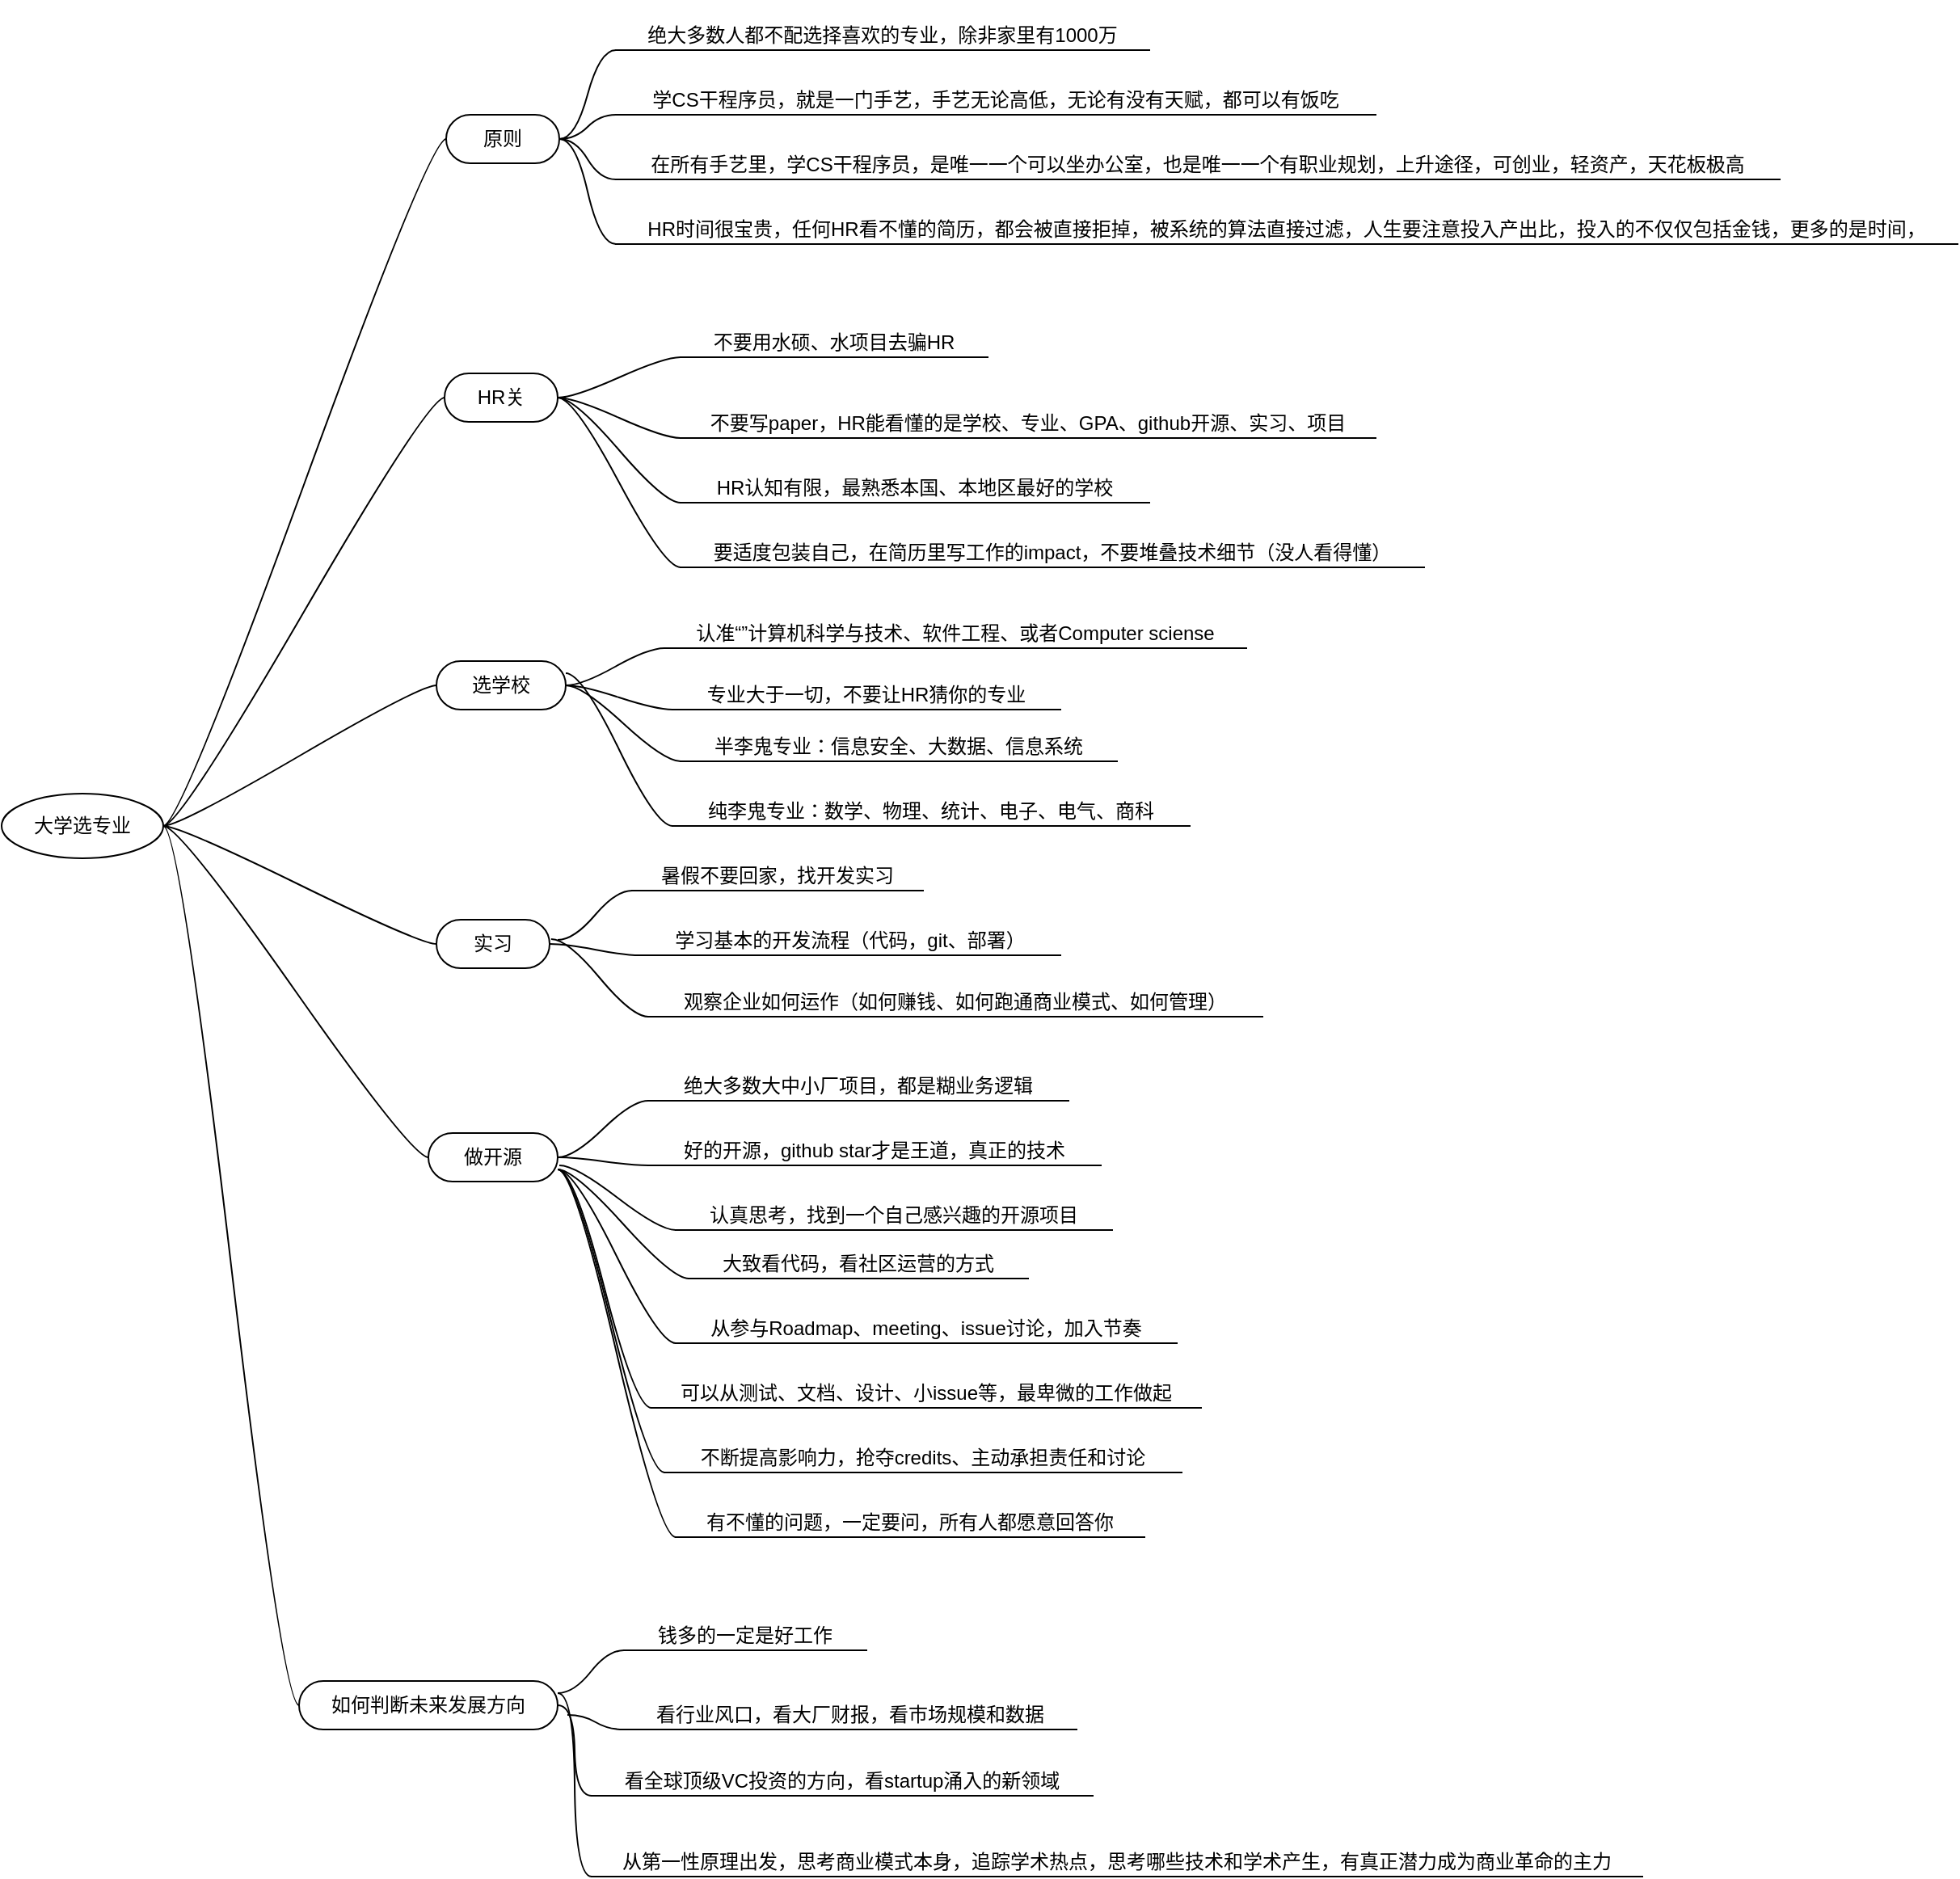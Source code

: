 <mxfile version="27.0.5">
  <diagram name="第 1 页" id="FSbXBvm-XzMzfJquyADE">
    <mxGraphModel dx="1623" dy="1018" grid="1" gridSize="10" guides="1" tooltips="1" connect="1" arrows="1" fold="1" page="1" pageScale="1" pageWidth="827" pageHeight="1169" math="0" shadow="0">
      <root>
        <mxCell id="0" />
        <mxCell id="1" parent="0" />
        <mxCell id="KjZQPtOGRM4tuQie00Dk-1" value="大学选专业" style="ellipse;whiteSpace=wrap;html=1;align=center;newEdgeStyle={&quot;edgeStyle&quot;:&quot;entityRelationEdgeStyle&quot;,&quot;startArrow&quot;:&quot;none&quot;,&quot;endArrow&quot;:&quot;none&quot;,&quot;segment&quot;:10,&quot;curved&quot;:1,&quot;sourcePerimeterSpacing&quot;:0,&quot;targetPerimeterSpacing&quot;:0};treeFolding=1;treeMoving=1;" vertex="1" parent="1">
          <mxGeometry x="140" y="620" width="100" height="40" as="geometry" />
        </mxCell>
        <mxCell id="KjZQPtOGRM4tuQie00Dk-2" value="原则" style="whiteSpace=wrap;html=1;rounded=1;arcSize=50;align=center;verticalAlign=middle;strokeWidth=1;autosize=1;spacing=4;treeFolding=1;treeMoving=1;newEdgeStyle={&quot;edgeStyle&quot;:&quot;entityRelationEdgeStyle&quot;,&quot;startArrow&quot;:&quot;none&quot;,&quot;endArrow&quot;:&quot;none&quot;,&quot;segment&quot;:10,&quot;curved&quot;:1,&quot;sourcePerimeterSpacing&quot;:0,&quot;targetPerimeterSpacing&quot;:0};" vertex="1" parent="1">
          <mxGeometry x="415" y="200" width="70" height="30" as="geometry" />
        </mxCell>
        <mxCell id="KjZQPtOGRM4tuQie00Dk-3" value="" style="edgeStyle=entityRelationEdgeStyle;startArrow=none;endArrow=none;segment=10;curved=1;sourcePerimeterSpacing=0;targetPerimeterSpacing=0;rounded=0;exitX=1;exitY=0.5;exitDx=0;exitDy=0;" edge="1" target="KjZQPtOGRM4tuQie00Dk-2" parent="1" source="KjZQPtOGRM4tuQie00Dk-1">
          <mxGeometry relative="1" as="geometry">
            <mxPoint x="430" y="280" as="sourcePoint" />
          </mxGeometry>
        </mxCell>
        <mxCell id="KjZQPtOGRM4tuQie00Dk-7" value="" style="edgeStyle=entityRelationEdgeStyle;rounded=0;orthogonalLoop=1;jettySize=auto;html=1;startArrow=none;endArrow=none;segment=10;curved=1;sourcePerimeterSpacing=0;targetPerimeterSpacing=0;exitX=1;exitY=0.5;exitDx=0;exitDy=0;" edge="1" parent="1" source="KjZQPtOGRM4tuQie00Dk-2" target="KjZQPtOGRM4tuQie00Dk-6">
          <mxGeometry relative="1" as="geometry" />
        </mxCell>
        <mxCell id="KjZQPtOGRM4tuQie00Dk-4" value="绝大多数人都不配选择喜欢的专业，除非家里有1000万" style="whiteSpace=wrap;html=1;shape=partialRectangle;top=0;left=0;bottom=1;right=0;points=[[0,1],[1,1]];fillColor=none;align=center;verticalAlign=bottom;routingCenterY=0.5;snapToPoint=1;recursiveResize=0;autosize=1;treeFolding=1;treeMoving=1;newEdgeStyle={&quot;edgeStyle&quot;:&quot;entityRelationEdgeStyle&quot;,&quot;startArrow&quot;:&quot;none&quot;,&quot;endArrow&quot;:&quot;none&quot;,&quot;segment&quot;:10,&quot;curved&quot;:1,&quot;sourcePerimeterSpacing&quot;:0,&quot;targetPerimeterSpacing&quot;:0};" vertex="1" parent="1">
          <mxGeometry x="520" y="130" width="330" height="30" as="geometry" />
        </mxCell>
        <mxCell id="KjZQPtOGRM4tuQie00Dk-5" value="" style="edgeStyle=entityRelationEdgeStyle;startArrow=none;endArrow=none;segment=10;curved=1;sourcePerimeterSpacing=0;targetPerimeterSpacing=0;rounded=0;exitX=1;exitY=0.5;exitDx=0;exitDy=0;" edge="1" target="KjZQPtOGRM4tuQie00Dk-4" parent="1" source="KjZQPtOGRM4tuQie00Dk-2">
          <mxGeometry relative="1" as="geometry">
            <mxPoint x="490" y="220" as="sourcePoint" />
            <Array as="points">
              <mxPoint x="490" y="210" />
            </Array>
          </mxGeometry>
        </mxCell>
        <mxCell id="KjZQPtOGRM4tuQie00Dk-9" value="" style="edgeStyle=entityRelationEdgeStyle;rounded=0;orthogonalLoop=1;jettySize=auto;html=1;startArrow=none;endArrow=none;segment=10;curved=1;sourcePerimeterSpacing=0;targetPerimeterSpacing=0;exitX=1;exitY=0.5;exitDx=0;exitDy=0;" edge="1" parent="1" source="KjZQPtOGRM4tuQie00Dk-2" target="KjZQPtOGRM4tuQie00Dk-8">
          <mxGeometry relative="1" as="geometry" />
        </mxCell>
        <mxCell id="KjZQPtOGRM4tuQie00Dk-6" value="学CS干程序员，就是一门手艺，手艺无论高低，无论有没有天赋，都可以有饭吃" style="whiteSpace=wrap;html=1;shape=partialRectangle;top=0;left=0;bottom=1;right=0;points=[[0,1],[1,1]];fillColor=none;align=center;verticalAlign=bottom;routingCenterY=0.5;snapToPoint=1;recursiveResize=0;autosize=1;treeFolding=1;treeMoving=1;newEdgeStyle={&quot;edgeStyle&quot;:&quot;entityRelationEdgeStyle&quot;,&quot;startArrow&quot;:&quot;none&quot;,&quot;endArrow&quot;:&quot;none&quot;,&quot;segment&quot;:10,&quot;curved&quot;:1,&quot;sourcePerimeterSpacing&quot;:0,&quot;targetPerimeterSpacing&quot;:0};" vertex="1" parent="1">
          <mxGeometry x="520" y="170" width="470" height="30" as="geometry" />
        </mxCell>
        <mxCell id="KjZQPtOGRM4tuQie00Dk-11" value="" style="edgeStyle=entityRelationEdgeStyle;rounded=0;orthogonalLoop=1;jettySize=auto;html=1;startArrow=none;endArrow=none;segment=10;curved=1;sourcePerimeterSpacing=0;targetPerimeterSpacing=0;exitX=1;exitY=0.5;exitDx=0;exitDy=0;" edge="1" parent="1" source="KjZQPtOGRM4tuQie00Dk-2" target="KjZQPtOGRM4tuQie00Dk-10">
          <mxGeometry relative="1" as="geometry">
            <mxPoint x="488.788" y="220" as="sourcePoint" />
          </mxGeometry>
        </mxCell>
        <mxCell id="KjZQPtOGRM4tuQie00Dk-8" value="在所有手艺里，学CS干程序员，是唯一一个可以坐办公室，也是唯一一个有职业规划，上升途径，可创业，轻资产，天花板极高" style="whiteSpace=wrap;html=1;shape=partialRectangle;top=0;left=0;bottom=1;right=0;points=[[0,1],[1,1]];fillColor=none;align=center;verticalAlign=bottom;routingCenterY=0.5;snapToPoint=1;recursiveResize=0;autosize=1;treeFolding=1;treeMoving=1;newEdgeStyle={&quot;edgeStyle&quot;:&quot;entityRelationEdgeStyle&quot;,&quot;startArrow&quot;:&quot;none&quot;,&quot;endArrow&quot;:&quot;none&quot;,&quot;segment&quot;:10,&quot;curved&quot;:1,&quot;sourcePerimeterSpacing&quot;:0,&quot;targetPerimeterSpacing&quot;:0};" vertex="1" parent="1">
          <mxGeometry x="520" y="210" width="720" height="30" as="geometry" />
        </mxCell>
        <mxCell id="KjZQPtOGRM4tuQie00Dk-10" value="HR时间很宝贵，任何HR看不懂的简历，都会被直接拒掉，被系统的算法直接过滤，人生要注意投入产出比，投入的不仅仅包括金钱，更多的是时间，" style="whiteSpace=wrap;html=1;shape=partialRectangle;top=0;left=0;bottom=1;right=0;points=[[0,1],[1,1]];fillColor=none;align=center;verticalAlign=bottom;routingCenterY=0.5;snapToPoint=1;recursiveResize=0;autosize=1;treeFolding=1;treeMoving=1;newEdgeStyle={&quot;edgeStyle&quot;:&quot;entityRelationEdgeStyle&quot;,&quot;startArrow&quot;:&quot;none&quot;,&quot;endArrow&quot;:&quot;none&quot;,&quot;segment&quot;:10,&quot;curved&quot;:1,&quot;sourcePerimeterSpacing&quot;:0,&quot;targetPerimeterSpacing&quot;:0};" vertex="1" parent="1">
          <mxGeometry x="520" y="250" width="830" height="30" as="geometry" />
        </mxCell>
        <mxCell id="KjZQPtOGRM4tuQie00Dk-12" value="HR关" style="whiteSpace=wrap;html=1;rounded=1;arcSize=50;align=center;verticalAlign=middle;strokeWidth=1;autosize=1;spacing=4;treeFolding=1;treeMoving=1;newEdgeStyle={&quot;edgeStyle&quot;:&quot;entityRelationEdgeStyle&quot;,&quot;startArrow&quot;:&quot;none&quot;,&quot;endArrow&quot;:&quot;none&quot;,&quot;segment&quot;:10,&quot;curved&quot;:1,&quot;sourcePerimeterSpacing&quot;:0,&quot;targetPerimeterSpacing&quot;:0};" vertex="1" parent="1">
          <mxGeometry x="414" y="360" width="70" height="30" as="geometry" />
        </mxCell>
        <mxCell id="KjZQPtOGRM4tuQie00Dk-13" value="" style="edgeStyle=entityRelationEdgeStyle;startArrow=none;endArrow=none;segment=10;curved=1;sourcePerimeterSpacing=0;targetPerimeterSpacing=0;rounded=0;exitX=1;exitY=0.5;exitDx=0;exitDy=0;" edge="1" target="KjZQPtOGRM4tuQie00Dk-12" parent="1" source="KjZQPtOGRM4tuQie00Dk-1">
          <mxGeometry relative="1" as="geometry">
            <mxPoint x="400" y="420" as="sourcePoint" />
          </mxGeometry>
        </mxCell>
        <mxCell id="KjZQPtOGRM4tuQie00Dk-18" value="" style="edgeStyle=entityRelationEdgeStyle;rounded=0;orthogonalLoop=1;jettySize=auto;html=1;startArrow=none;endArrow=none;segment=10;curved=1;sourcePerimeterSpacing=0;targetPerimeterSpacing=0;exitX=1;exitY=0.5;exitDx=0;exitDy=0;" edge="1" parent="1" source="KjZQPtOGRM4tuQie00Dk-12" target="KjZQPtOGRM4tuQie00Dk-17">
          <mxGeometry relative="1" as="geometry" />
        </mxCell>
        <mxCell id="KjZQPtOGRM4tuQie00Dk-14" value="不要用水硕、水项目去骗HR" style="whiteSpace=wrap;html=1;shape=partialRectangle;top=0;left=0;bottom=1;right=0;points=[[0,1],[1,1]];fillColor=none;align=center;verticalAlign=bottom;routingCenterY=0.5;snapToPoint=1;recursiveResize=0;autosize=1;treeFolding=1;treeMoving=1;newEdgeStyle={&quot;edgeStyle&quot;:&quot;entityRelationEdgeStyle&quot;,&quot;startArrow&quot;:&quot;none&quot;,&quot;endArrow&quot;:&quot;none&quot;,&quot;segment&quot;:10,&quot;curved&quot;:1,&quot;sourcePerimeterSpacing&quot;:0,&quot;targetPerimeterSpacing&quot;:0};" vertex="1" parent="1">
          <mxGeometry x="560" y="320" width="190" height="30" as="geometry" />
        </mxCell>
        <mxCell id="KjZQPtOGRM4tuQie00Dk-15" value="" style="edgeStyle=entityRelationEdgeStyle;startArrow=none;endArrow=none;segment=10;curved=1;sourcePerimeterSpacing=0;targetPerimeterSpacing=0;rounded=0;exitX=1;exitY=0.5;exitDx=0;exitDy=0;" edge="1" target="KjZQPtOGRM4tuQie00Dk-14" parent="1" source="KjZQPtOGRM4tuQie00Dk-12">
          <mxGeometry relative="1" as="geometry">
            <mxPoint x="500" y="415.5" as="sourcePoint" />
          </mxGeometry>
        </mxCell>
        <mxCell id="KjZQPtOGRM4tuQie00Dk-21" value="" style="edgeStyle=entityRelationEdgeStyle;rounded=0;orthogonalLoop=1;jettySize=auto;html=1;startArrow=none;endArrow=none;segment=10;curved=1;sourcePerimeterSpacing=0;targetPerimeterSpacing=0;" edge="1" parent="1" target="KjZQPtOGRM4tuQie00Dk-20">
          <mxGeometry relative="1" as="geometry">
            <mxPoint x="484" y="375" as="sourcePoint" />
          </mxGeometry>
        </mxCell>
        <mxCell id="KjZQPtOGRM4tuQie00Dk-17" value="不要写paper，HR能看懂的是学校、专业、GPA、github开源、实习、项目" style="whiteSpace=wrap;html=1;shape=partialRectangle;top=0;left=0;bottom=1;right=0;points=[[0,1],[1,1]];fillColor=none;align=center;verticalAlign=bottom;routingCenterY=0.5;snapToPoint=1;recursiveResize=0;autosize=1;treeFolding=1;treeMoving=1;newEdgeStyle={&quot;edgeStyle&quot;:&quot;entityRelationEdgeStyle&quot;,&quot;startArrow&quot;:&quot;none&quot;,&quot;endArrow&quot;:&quot;none&quot;,&quot;segment&quot;:10,&quot;curved&quot;:1,&quot;sourcePerimeterSpacing&quot;:0,&quot;targetPerimeterSpacing&quot;:0};" vertex="1" parent="1">
          <mxGeometry x="560" y="370" width="430" height="30" as="geometry" />
        </mxCell>
        <mxCell id="KjZQPtOGRM4tuQie00Dk-23" value="" style="edgeStyle=entityRelationEdgeStyle;rounded=0;orthogonalLoop=1;jettySize=auto;html=1;startArrow=none;endArrow=none;segment=10;curved=1;sourcePerimeterSpacing=0;targetPerimeterSpacing=0;exitX=1;exitY=0.5;exitDx=0;exitDy=0;" edge="1" parent="1" source="KjZQPtOGRM4tuQie00Dk-12" target="KjZQPtOGRM4tuQie00Dk-22">
          <mxGeometry relative="1" as="geometry">
            <Array as="points">
              <mxPoint x="490" y="390" />
              <mxPoint x="490" y="390" />
            </Array>
          </mxGeometry>
        </mxCell>
        <mxCell id="KjZQPtOGRM4tuQie00Dk-20" value="HR认知有限，最熟悉本国、本地区最好的学校&lt;span style=&quot;color: rgba(0, 0, 0, 0); font-family: monospace; font-size: 0px; text-align: start; text-wrap-mode: nowrap;&quot;&gt;%3CmxGraphModel%3E%3Croot%3E%3CmxCell%20id%3D%220%22%2F%3E%3CmxCell%20id%3D%221%22%20parent%3D%220%22%2F%3E%3CmxCell%20id%3D%222%22%20value%3D%22%E4%B8%8D%E8%A6%81%E5%86%99paper%EF%BC%8CHR%E8%83%BD%E7%9C%8B%E6%87%82%E7%9A%84%E6%98%AF%E5%AD%A6%E6%A0%A1%E3%80%81%E4%B8%93%E4%B8%9A%E3%80%81GPA%E3%80%81github%E5%BC%80%E6%BA%90%E3%80%81%E5%AE%9E%E4%B9%A0%E3%80%81%E9%A1%B9%E7%9B%AE%22%20style%3D%22whiteSpace%3Dwrap%3Bhtml%3D1%3Bshape%3DpartialRectangle%3Btop%3D0%3Bleft%3D0%3Bbottom%3D1%3Bright%3D0%3Bpoints%3D%5B%5B0%2C1%5D%2C%5B1%2C1%5D%5D%3BfillColor%3Dnone%3Balign%3Dcenter%3BverticalAlign%3Dbottom%3BroutingCenterY%3D0.5%3BsnapToPoint%3D1%3BrecursiveResize%3D0%3Bautosize%3D1%3BtreeFolding%3D1%3BtreeMoving%3D1%3BnewEdgeStyle%3D%7B%26quot%3BedgeStyle%26quot%3B%3A%26quot%3BentityRelationEdgeStyle%26quot%3B%2C%26quot%3BstartArrow%26quot%3B%3A%26quot%3Bnone%26quot%3B%2C%26quot%3BendArrow%26quot%3B%3A%26quot%3Bnone%26quot%3B%2C%26quot%3Bsegment%26quot%3B%3A10%2C%26quot%3Bcurved%26quot%3B%3A1%2C%26quot%3BsourcePerimeterSpacing%26quot%3B%3A0%2C%26quot%3BtargetPerimeterSpacing%26quot%3B%3A0%7D%3B%22%20vertex%3D%221%22%20parent%3D%221%22%3E%3CmxGeometry%20x%3D%22525%22%20y%3D%22370%22%20width%3D%22430%22%20height%3D%2230%22%20as%3D%22geometry%22%2F%3E%3C%2FmxCell%3E%3C%2Froot%3E%3C%2FmxGraphModel%3E&lt;/span&gt;" style="whiteSpace=wrap;html=1;shape=partialRectangle;top=0;left=0;bottom=1;right=0;points=[[0,1],[1,1]];fillColor=none;align=center;verticalAlign=bottom;routingCenterY=0.5;snapToPoint=1;recursiveResize=0;autosize=1;treeFolding=1;treeMoving=1;newEdgeStyle={&quot;edgeStyle&quot;:&quot;entityRelationEdgeStyle&quot;,&quot;startArrow&quot;:&quot;none&quot;,&quot;endArrow&quot;:&quot;none&quot;,&quot;segment&quot;:10,&quot;curved&quot;:1,&quot;sourcePerimeterSpacing&quot;:0,&quot;targetPerimeterSpacing&quot;:0};" vertex="1" parent="1">
          <mxGeometry x="560" y="410" width="290" height="30" as="geometry" />
        </mxCell>
        <mxCell id="KjZQPtOGRM4tuQie00Dk-22" value="要适度包装自己，在简历里写工作的impact，不要堆叠技术细节（没人看得懂）" style="whiteSpace=wrap;html=1;shape=partialRectangle;top=0;left=0;bottom=1;right=0;points=[[0,1],[1,1]];fillColor=none;align=center;verticalAlign=bottom;routingCenterY=0.5;snapToPoint=1;recursiveResize=0;autosize=1;treeFolding=1;treeMoving=1;newEdgeStyle={&quot;edgeStyle&quot;:&quot;entityRelationEdgeStyle&quot;,&quot;startArrow&quot;:&quot;none&quot;,&quot;endArrow&quot;:&quot;none&quot;,&quot;segment&quot;:10,&quot;curved&quot;:1,&quot;sourcePerimeterSpacing&quot;:0,&quot;targetPerimeterSpacing&quot;:0};" vertex="1" parent="1">
          <mxGeometry x="560" y="450" width="460" height="30" as="geometry" />
        </mxCell>
        <mxCell id="KjZQPtOGRM4tuQie00Dk-25" value="选学校" style="whiteSpace=wrap;html=1;rounded=1;arcSize=50;align=center;verticalAlign=middle;strokeWidth=1;autosize=1;spacing=4;treeFolding=1;treeMoving=1;newEdgeStyle={&quot;edgeStyle&quot;:&quot;entityRelationEdgeStyle&quot;,&quot;startArrow&quot;:&quot;none&quot;,&quot;endArrow&quot;:&quot;none&quot;,&quot;segment&quot;:10,&quot;curved&quot;:1,&quot;sourcePerimeterSpacing&quot;:0,&quot;targetPerimeterSpacing&quot;:0};" vertex="1" parent="1">
          <mxGeometry x="409" y="538" width="80" height="30" as="geometry" />
        </mxCell>
        <mxCell id="KjZQPtOGRM4tuQie00Dk-26" value="" style="edgeStyle=entityRelationEdgeStyle;startArrow=none;endArrow=none;segment=10;curved=1;sourcePerimeterSpacing=0;targetPerimeterSpacing=0;rounded=0;exitX=1;exitY=0.5;exitDx=0;exitDy=0;" edge="1" target="KjZQPtOGRM4tuQie00Dk-25" parent="1" source="KjZQPtOGRM4tuQie00Dk-1">
          <mxGeometry relative="1" as="geometry">
            <mxPoint x="369" y="580" as="sourcePoint" />
          </mxGeometry>
        </mxCell>
        <mxCell id="KjZQPtOGRM4tuQie00Dk-30" value="" style="edgeStyle=entityRelationEdgeStyle;rounded=0;orthogonalLoop=1;jettySize=auto;html=1;startArrow=none;endArrow=none;segment=10;curved=1;sourcePerimeterSpacing=0;targetPerimeterSpacing=0;exitX=1;exitY=0.5;exitDx=0;exitDy=0;" edge="1" parent="1" source="KjZQPtOGRM4tuQie00Dk-25" target="KjZQPtOGRM4tuQie00Dk-29">
          <mxGeometry relative="1" as="geometry" />
        </mxCell>
        <mxCell id="KjZQPtOGRM4tuQie00Dk-27" value="认准“”计算机科学与技术、软件工程、或者Computer sciense" style="whiteSpace=wrap;html=1;shape=partialRectangle;top=0;left=0;bottom=1;right=0;points=[[0,1],[1,1]];fillColor=none;align=center;verticalAlign=bottom;routingCenterY=0.5;snapToPoint=1;recursiveResize=0;autosize=1;treeFolding=1;treeMoving=1;newEdgeStyle={&quot;edgeStyle&quot;:&quot;entityRelationEdgeStyle&quot;,&quot;startArrow&quot;:&quot;none&quot;,&quot;endArrow&quot;:&quot;none&quot;,&quot;segment&quot;:10,&quot;curved&quot;:1,&quot;sourcePerimeterSpacing&quot;:0,&quot;targetPerimeterSpacing&quot;:0};" vertex="1" parent="1">
          <mxGeometry x="550" y="500" width="360" height="30" as="geometry" />
        </mxCell>
        <mxCell id="KjZQPtOGRM4tuQie00Dk-28" value="" style="edgeStyle=entityRelationEdgeStyle;startArrow=none;endArrow=none;segment=10;curved=1;sourcePerimeterSpacing=0;targetPerimeterSpacing=0;rounded=0;exitX=1;exitY=0.5;exitDx=0;exitDy=0;" edge="1" target="KjZQPtOGRM4tuQie00Dk-27" parent="1" source="KjZQPtOGRM4tuQie00Dk-25">
          <mxGeometry relative="1" as="geometry">
            <mxPoint x="520" y="558" as="sourcePoint" />
          </mxGeometry>
        </mxCell>
        <mxCell id="KjZQPtOGRM4tuQie00Dk-32" value="" style="edgeStyle=entityRelationEdgeStyle;rounded=0;orthogonalLoop=1;jettySize=auto;html=1;startArrow=none;endArrow=none;segment=10;curved=1;sourcePerimeterSpacing=0;targetPerimeterSpacing=0;exitX=1;exitY=0.5;exitDx=0;exitDy=0;" edge="1" parent="1" source="KjZQPtOGRM4tuQie00Dk-25" target="KjZQPtOGRM4tuQie00Dk-31">
          <mxGeometry relative="1" as="geometry" />
        </mxCell>
        <mxCell id="KjZQPtOGRM4tuQie00Dk-29" value="专业大于一切，不要让HR猜你的专业" style="whiteSpace=wrap;html=1;shape=partialRectangle;top=0;left=0;bottom=1;right=0;points=[[0,1],[1,1]];fillColor=none;align=center;verticalAlign=bottom;routingCenterY=0.5;snapToPoint=1;recursiveResize=0;autosize=1;treeFolding=1;treeMoving=1;newEdgeStyle={&quot;edgeStyle&quot;:&quot;entityRelationEdgeStyle&quot;,&quot;startArrow&quot;:&quot;none&quot;,&quot;endArrow&quot;:&quot;none&quot;,&quot;segment&quot;:10,&quot;curved&quot;:1,&quot;sourcePerimeterSpacing&quot;:0,&quot;targetPerimeterSpacing&quot;:0};" vertex="1" parent="1">
          <mxGeometry x="555" y="538" width="240" height="30" as="geometry" />
        </mxCell>
        <mxCell id="KjZQPtOGRM4tuQie00Dk-34" value="" style="edgeStyle=entityRelationEdgeStyle;rounded=0;orthogonalLoop=1;jettySize=auto;html=1;startArrow=none;endArrow=none;segment=10;curved=1;sourcePerimeterSpacing=0;targetPerimeterSpacing=0;exitX=1;exitY=0.25;exitDx=0;exitDy=0;" edge="1" parent="1" source="KjZQPtOGRM4tuQie00Dk-25" target="KjZQPtOGRM4tuQie00Dk-33">
          <mxGeometry relative="1" as="geometry" />
        </mxCell>
        <mxCell id="KjZQPtOGRM4tuQie00Dk-31" value="半李鬼专业：信息安全、大数据、信息系统" style="whiteSpace=wrap;html=1;shape=partialRectangle;top=0;left=0;bottom=1;right=0;points=[[0,1],[1,1]];fillColor=none;align=center;verticalAlign=bottom;routingCenterY=0.5;snapToPoint=1;recursiveResize=0;autosize=1;treeFolding=1;treeMoving=1;newEdgeStyle={&quot;edgeStyle&quot;:&quot;entityRelationEdgeStyle&quot;,&quot;startArrow&quot;:&quot;none&quot;,&quot;endArrow&quot;:&quot;none&quot;,&quot;segment&quot;:10,&quot;curved&quot;:1,&quot;sourcePerimeterSpacing&quot;:0,&quot;targetPerimeterSpacing&quot;:0};" vertex="1" parent="1">
          <mxGeometry x="560" y="570" width="270" height="30" as="geometry" />
        </mxCell>
        <mxCell id="KjZQPtOGRM4tuQie00Dk-33" value="纯李鬼专业：数学、物理、统计、电子、电气、商科" style="whiteSpace=wrap;html=1;shape=partialRectangle;top=0;left=0;bottom=1;right=0;points=[[0,1],[1,1]];fillColor=none;align=center;verticalAlign=bottom;routingCenterY=0.5;snapToPoint=1;recursiveResize=0;autosize=1;treeFolding=1;treeMoving=1;newEdgeStyle={&quot;edgeStyle&quot;:&quot;entityRelationEdgeStyle&quot;,&quot;startArrow&quot;:&quot;none&quot;,&quot;endArrow&quot;:&quot;none&quot;,&quot;segment&quot;:10,&quot;curved&quot;:1,&quot;sourcePerimeterSpacing&quot;:0,&quot;targetPerimeterSpacing&quot;:0};" vertex="1" parent="1">
          <mxGeometry x="555" y="610" width="320" height="30" as="geometry" />
        </mxCell>
        <mxCell id="KjZQPtOGRM4tuQie00Dk-35" value="实习" style="whiteSpace=wrap;html=1;rounded=1;arcSize=50;align=center;verticalAlign=middle;strokeWidth=1;autosize=1;spacing=4;treeFolding=1;treeMoving=1;newEdgeStyle={&quot;edgeStyle&quot;:&quot;entityRelationEdgeStyle&quot;,&quot;startArrow&quot;:&quot;none&quot;,&quot;endArrow&quot;:&quot;none&quot;,&quot;segment&quot;:10,&quot;curved&quot;:1,&quot;sourcePerimeterSpacing&quot;:0,&quot;targetPerimeterSpacing&quot;:0};" vertex="1" parent="1">
          <mxGeometry x="409" y="698" width="70" height="30" as="geometry" />
        </mxCell>
        <mxCell id="KjZQPtOGRM4tuQie00Dk-36" value="" style="edgeStyle=entityRelationEdgeStyle;startArrow=none;endArrow=none;segment=10;curved=1;sourcePerimeterSpacing=0;targetPerimeterSpacing=0;rounded=0;exitX=1;exitY=0.5;exitDx=0;exitDy=0;" edge="1" target="KjZQPtOGRM4tuQie00Dk-35" parent="1" source="KjZQPtOGRM4tuQie00Dk-1">
          <mxGeometry relative="1" as="geometry">
            <mxPoint x="364" y="740" as="sourcePoint" />
          </mxGeometry>
        </mxCell>
        <mxCell id="KjZQPtOGRM4tuQie00Dk-40" value="" style="edgeStyle=entityRelationEdgeStyle;rounded=0;orthogonalLoop=1;jettySize=auto;html=1;startArrow=none;endArrow=none;segment=10;curved=1;sourcePerimeterSpacing=0;targetPerimeterSpacing=0;exitX=1;exitY=0.5;exitDx=0;exitDy=0;" edge="1" parent="1" source="KjZQPtOGRM4tuQie00Dk-35" target="KjZQPtOGRM4tuQie00Dk-39">
          <mxGeometry relative="1" as="geometry">
            <Array as="points">
              <mxPoint x="480" y="710" />
            </Array>
          </mxGeometry>
        </mxCell>
        <mxCell id="KjZQPtOGRM4tuQie00Dk-37" value="暑假不要回家，找开发实习" style="whiteSpace=wrap;html=1;shape=partialRectangle;top=0;left=0;bottom=1;right=0;points=[[0,1],[1,1]];fillColor=none;align=center;verticalAlign=bottom;routingCenterY=0.5;snapToPoint=1;recursiveResize=0;autosize=1;treeFolding=1;treeMoving=1;newEdgeStyle={&quot;edgeStyle&quot;:&quot;entityRelationEdgeStyle&quot;,&quot;startArrow&quot;:&quot;none&quot;,&quot;endArrow&quot;:&quot;none&quot;,&quot;segment&quot;:10,&quot;curved&quot;:1,&quot;sourcePerimeterSpacing&quot;:0,&quot;targetPerimeterSpacing&quot;:0};" vertex="1" parent="1">
          <mxGeometry x="530" y="650" width="180" height="30" as="geometry" />
        </mxCell>
        <mxCell id="KjZQPtOGRM4tuQie00Dk-38" value="" style="edgeStyle=entityRelationEdgeStyle;startArrow=none;endArrow=none;segment=10;curved=1;sourcePerimeterSpacing=0;targetPerimeterSpacing=0;rounded=0;exitX=1;exitY=0.75;exitDx=0;exitDy=0;" edge="1" target="KjZQPtOGRM4tuQie00Dk-37" parent="1">
          <mxGeometry relative="1" as="geometry">
            <mxPoint x="484" y="710.5" as="sourcePoint" />
          </mxGeometry>
        </mxCell>
        <mxCell id="KjZQPtOGRM4tuQie00Dk-42" value="" style="edgeStyle=entityRelationEdgeStyle;rounded=0;orthogonalLoop=1;jettySize=auto;html=1;startArrow=none;endArrow=none;segment=10;curved=1;sourcePerimeterSpacing=0;targetPerimeterSpacing=0;" edge="1" parent="1" target="KjZQPtOGRM4tuQie00Dk-41">
          <mxGeometry relative="1" as="geometry">
            <mxPoint x="480" y="710" as="sourcePoint" />
          </mxGeometry>
        </mxCell>
        <mxCell id="KjZQPtOGRM4tuQie00Dk-39" value="学习基本的开发流程（代码，git、部署）" style="whiteSpace=wrap;html=1;shape=partialRectangle;top=0;left=0;bottom=1;right=0;points=[[0,1],[1,1]];fillColor=none;align=center;verticalAlign=bottom;routingCenterY=0.5;snapToPoint=1;recursiveResize=0;autosize=1;treeFolding=1;treeMoving=1;newEdgeStyle={&quot;edgeStyle&quot;:&quot;entityRelationEdgeStyle&quot;,&quot;startArrow&quot;:&quot;none&quot;,&quot;endArrow&quot;:&quot;none&quot;,&quot;segment&quot;:10,&quot;curved&quot;:1,&quot;sourcePerimeterSpacing&quot;:0,&quot;targetPerimeterSpacing&quot;:0};" vertex="1" parent="1">
          <mxGeometry x="535" y="690" width="260" height="30" as="geometry" />
        </mxCell>
        <mxCell id="KjZQPtOGRM4tuQie00Dk-41" value="观察企业如何运作（如何赚钱、如何跑通商业模式、如何管理）" style="whiteSpace=wrap;html=1;shape=partialRectangle;top=0;left=0;bottom=1;right=0;points=[[0,1],[1,1]];fillColor=none;align=center;verticalAlign=bottom;routingCenterY=0.5;snapToPoint=1;recursiveResize=0;autosize=1;treeFolding=1;treeMoving=1;newEdgeStyle={&quot;edgeStyle&quot;:&quot;entityRelationEdgeStyle&quot;,&quot;startArrow&quot;:&quot;none&quot;,&quot;endArrow&quot;:&quot;none&quot;,&quot;segment&quot;:10,&quot;curved&quot;:1,&quot;sourcePerimeterSpacing&quot;:0,&quot;targetPerimeterSpacing&quot;:0};" vertex="1" parent="1">
          <mxGeometry x="540" y="728" width="380" height="30" as="geometry" />
        </mxCell>
        <mxCell id="KjZQPtOGRM4tuQie00Dk-44" value="做开源" style="whiteSpace=wrap;html=1;rounded=1;arcSize=50;align=center;verticalAlign=middle;strokeWidth=1;autosize=1;spacing=4;treeFolding=1;treeMoving=1;newEdgeStyle={&quot;edgeStyle&quot;:&quot;entityRelationEdgeStyle&quot;,&quot;startArrow&quot;:&quot;none&quot;,&quot;endArrow&quot;:&quot;none&quot;,&quot;segment&quot;:10,&quot;curved&quot;:1,&quot;sourcePerimeterSpacing&quot;:0,&quot;targetPerimeterSpacing&quot;:0};" vertex="1" parent="1">
          <mxGeometry x="404" y="830" width="80" height="30" as="geometry" />
        </mxCell>
        <mxCell id="KjZQPtOGRM4tuQie00Dk-45" value="" style="edgeStyle=entityRelationEdgeStyle;startArrow=none;endArrow=none;segment=10;curved=1;sourcePerimeterSpacing=0;targetPerimeterSpacing=0;rounded=0;exitX=1;exitY=0.5;exitDx=0;exitDy=0;" edge="1" target="KjZQPtOGRM4tuQie00Dk-44" parent="1" source="KjZQPtOGRM4tuQie00Dk-1">
          <mxGeometry relative="1" as="geometry">
            <mxPoint x="364" y="840" as="sourcePoint" />
          </mxGeometry>
        </mxCell>
        <mxCell id="KjZQPtOGRM4tuQie00Dk-49" value="" style="edgeStyle=entityRelationEdgeStyle;rounded=0;orthogonalLoop=1;jettySize=auto;html=1;startArrow=none;endArrow=none;segment=10;curved=1;sourcePerimeterSpacing=0;targetPerimeterSpacing=0;exitX=1;exitY=0.5;exitDx=0;exitDy=0;" edge="1" parent="1" source="KjZQPtOGRM4tuQie00Dk-44" target="KjZQPtOGRM4tuQie00Dk-48">
          <mxGeometry relative="1" as="geometry" />
        </mxCell>
        <mxCell id="KjZQPtOGRM4tuQie00Dk-46" value="绝大多数大中小厂项目，都是糊业务逻辑" style="whiteSpace=wrap;html=1;shape=partialRectangle;top=0;left=0;bottom=1;right=0;points=[[0,1],[1,1]];fillColor=none;align=center;verticalAlign=bottom;routingCenterY=0.5;snapToPoint=1;recursiveResize=0;autosize=1;treeFolding=1;treeMoving=1;newEdgeStyle={&quot;edgeStyle&quot;:&quot;entityRelationEdgeStyle&quot;,&quot;startArrow&quot;:&quot;none&quot;,&quot;endArrow&quot;:&quot;none&quot;,&quot;segment&quot;:10,&quot;curved&quot;:1,&quot;sourcePerimeterSpacing&quot;:0,&quot;targetPerimeterSpacing&quot;:0};" vertex="1" parent="1">
          <mxGeometry x="540" y="780" width="260" height="30" as="geometry" />
        </mxCell>
        <mxCell id="KjZQPtOGRM4tuQie00Dk-47" value="" style="edgeStyle=entityRelationEdgeStyle;startArrow=none;endArrow=none;segment=10;curved=1;sourcePerimeterSpacing=0;targetPerimeterSpacing=0;rounded=0;exitX=1;exitY=0.5;exitDx=0;exitDy=0;" edge="1" target="KjZQPtOGRM4tuQie00Dk-46" parent="1" source="KjZQPtOGRM4tuQie00Dk-44">
          <mxGeometry relative="1" as="geometry">
            <mxPoint x="540" y="838" as="sourcePoint" />
          </mxGeometry>
        </mxCell>
        <mxCell id="KjZQPtOGRM4tuQie00Dk-48" value="好的开源，github star才是王道，真正的技术" style="whiteSpace=wrap;html=1;shape=partialRectangle;top=0;left=0;bottom=1;right=0;points=[[0,1],[1,1]];fillColor=none;align=center;verticalAlign=bottom;routingCenterY=0.5;snapToPoint=1;recursiveResize=0;autosize=1;treeFolding=1;treeMoving=1;newEdgeStyle={&quot;edgeStyle&quot;:&quot;entityRelationEdgeStyle&quot;,&quot;startArrow&quot;:&quot;none&quot;,&quot;endArrow&quot;:&quot;none&quot;,&quot;segment&quot;:10,&quot;curved&quot;:1,&quot;sourcePerimeterSpacing&quot;:0,&quot;targetPerimeterSpacing&quot;:0};" vertex="1" parent="1">
          <mxGeometry x="540" y="820" width="280" height="30" as="geometry" />
        </mxCell>
        <mxCell id="KjZQPtOGRM4tuQie00Dk-50" value="认真思考，找到一个自己感兴趣的开源项目" style="whiteSpace=wrap;html=1;shape=partialRectangle;top=0;left=0;bottom=1;right=0;points=[[0,1],[1,1]];fillColor=none;align=center;verticalAlign=bottom;routingCenterY=0.5;snapToPoint=1;recursiveResize=0;autosize=1;treeFolding=1;treeMoving=1;newEdgeStyle={&quot;edgeStyle&quot;:&quot;entityRelationEdgeStyle&quot;,&quot;startArrow&quot;:&quot;none&quot;,&quot;endArrow&quot;:&quot;none&quot;,&quot;segment&quot;:10,&quot;curved&quot;:1,&quot;sourcePerimeterSpacing&quot;:0,&quot;targetPerimeterSpacing&quot;:0};" vertex="1" parent="1">
          <mxGeometry x="557" y="860" width="270" height="30" as="geometry" />
        </mxCell>
        <mxCell id="KjZQPtOGRM4tuQie00Dk-51" value="" style="edgeStyle=entityRelationEdgeStyle;startArrow=none;endArrow=none;segment=10;curved=1;sourcePerimeterSpacing=0;targetPerimeterSpacing=0;rounded=0;" edge="1" target="KjZQPtOGRM4tuQie00Dk-50" parent="1">
          <mxGeometry relative="1" as="geometry">
            <mxPoint x="485" y="850" as="sourcePoint" />
          </mxGeometry>
        </mxCell>
        <mxCell id="KjZQPtOGRM4tuQie00Dk-55" value="" style="edgeStyle=entityRelationEdgeStyle;rounded=0;orthogonalLoop=1;jettySize=auto;html=1;startArrow=none;endArrow=none;segment=10;curved=1;sourcePerimeterSpacing=0;targetPerimeterSpacing=0;exitX=1;exitY=0.75;exitDx=0;exitDy=0;" edge="1" parent="1" source="KjZQPtOGRM4tuQie00Dk-44" target="KjZQPtOGRM4tuQie00Dk-54">
          <mxGeometry relative="1" as="geometry" />
        </mxCell>
        <mxCell id="KjZQPtOGRM4tuQie00Dk-52" value="大致看代码，看社区运营的方式" style="whiteSpace=wrap;html=1;shape=partialRectangle;top=0;left=0;bottom=1;right=0;points=[[0,1],[1,1]];fillColor=none;align=center;verticalAlign=bottom;routingCenterY=0.5;snapToPoint=1;recursiveResize=0;autosize=1;treeFolding=1;treeMoving=1;newEdgeStyle={&quot;edgeStyle&quot;:&quot;entityRelationEdgeStyle&quot;,&quot;startArrow&quot;:&quot;none&quot;,&quot;endArrow&quot;:&quot;none&quot;,&quot;segment&quot;:10,&quot;curved&quot;:1,&quot;sourcePerimeterSpacing&quot;:0,&quot;targetPerimeterSpacing&quot;:0};" vertex="1" parent="1">
          <mxGeometry x="565" y="890" width="210" height="30" as="geometry" />
        </mxCell>
        <mxCell id="KjZQPtOGRM4tuQie00Dk-53" value="" style="edgeStyle=entityRelationEdgeStyle;startArrow=none;endArrow=none;segment=10;curved=1;sourcePerimeterSpacing=0;targetPerimeterSpacing=0;rounded=0;exitX=1;exitY=0.75;exitDx=0;exitDy=0;" edge="1" target="KjZQPtOGRM4tuQie00Dk-52" parent="1" source="KjZQPtOGRM4tuQie00Dk-44">
          <mxGeometry relative="1" as="geometry">
            <mxPoint x="530" y="940" as="sourcePoint" />
          </mxGeometry>
        </mxCell>
        <mxCell id="KjZQPtOGRM4tuQie00Dk-57" value="" style="edgeStyle=entityRelationEdgeStyle;rounded=0;orthogonalLoop=1;jettySize=auto;html=1;startArrow=none;endArrow=none;segment=10;curved=1;sourcePerimeterSpacing=0;targetPerimeterSpacing=0;exitX=1;exitY=0.75;exitDx=0;exitDy=0;" edge="1" parent="1" source="KjZQPtOGRM4tuQie00Dk-44" target="KjZQPtOGRM4tuQie00Dk-56">
          <mxGeometry relative="1" as="geometry" />
        </mxCell>
        <mxCell id="KjZQPtOGRM4tuQie00Dk-54" value="从参与Roadmap、meeting、issue讨论，加入节奏" style="whiteSpace=wrap;html=1;shape=partialRectangle;top=0;left=0;bottom=1;right=0;points=[[0,1],[1,1]];fillColor=none;align=center;verticalAlign=bottom;routingCenterY=0.5;snapToPoint=1;recursiveResize=0;autosize=1;treeFolding=1;treeMoving=1;newEdgeStyle={&quot;edgeStyle&quot;:&quot;entityRelationEdgeStyle&quot;,&quot;startArrow&quot;:&quot;none&quot;,&quot;endArrow&quot;:&quot;none&quot;,&quot;segment&quot;:10,&quot;curved&quot;:1,&quot;sourcePerimeterSpacing&quot;:0,&quot;targetPerimeterSpacing&quot;:0};" vertex="1" parent="1">
          <mxGeometry x="557" y="930" width="310" height="30" as="geometry" />
        </mxCell>
        <mxCell id="KjZQPtOGRM4tuQie00Dk-56" value="可以从测试、文档、设计、小issue等，最卑微的工作做起" style="whiteSpace=wrap;html=1;shape=partialRectangle;top=0;left=0;bottom=1;right=0;points=[[0,1],[1,1]];fillColor=none;align=center;verticalAlign=bottom;routingCenterY=0.5;snapToPoint=1;recursiveResize=0;autosize=1;treeFolding=1;treeMoving=1;newEdgeStyle={&quot;edgeStyle&quot;:&quot;entityRelationEdgeStyle&quot;,&quot;startArrow&quot;:&quot;none&quot;,&quot;endArrow&quot;:&quot;none&quot;,&quot;segment&quot;:10,&quot;curved&quot;:1,&quot;sourcePerimeterSpacing&quot;:0,&quot;targetPerimeterSpacing&quot;:0};" vertex="1" parent="1">
          <mxGeometry x="542" y="970" width="340" height="30" as="geometry" />
        </mxCell>
        <mxCell id="KjZQPtOGRM4tuQie00Dk-58" value="不断提高影响力，抢夺credits、主动承担责任和讨论" style="whiteSpace=wrap;html=1;shape=partialRectangle;top=0;left=0;bottom=1;right=0;points=[[0,1],[1,1]];fillColor=none;align=center;verticalAlign=bottom;routingCenterY=0.5;snapToPoint=1;recursiveResize=0;autosize=1;treeFolding=1;treeMoving=1;newEdgeStyle={&quot;edgeStyle&quot;:&quot;entityRelationEdgeStyle&quot;,&quot;startArrow&quot;:&quot;none&quot;,&quot;endArrow&quot;:&quot;none&quot;,&quot;segment&quot;:10,&quot;curved&quot;:1,&quot;sourcePerimeterSpacing&quot;:0,&quot;targetPerimeterSpacing&quot;:0};" vertex="1" parent="1">
          <mxGeometry x="550" y="1010" width="320" height="30" as="geometry" />
        </mxCell>
        <mxCell id="KjZQPtOGRM4tuQie00Dk-59" value="" style="edgeStyle=entityRelationEdgeStyle;startArrow=none;endArrow=none;segment=10;curved=1;sourcePerimeterSpacing=0;targetPerimeterSpacing=0;rounded=0;exitX=1;exitY=0.75;exitDx=0;exitDy=0;" edge="1" target="KjZQPtOGRM4tuQie00Dk-58" parent="1" source="KjZQPtOGRM4tuQie00Dk-44">
          <mxGeometry relative="1" as="geometry">
            <mxPoint x="525" y="1060" as="sourcePoint" />
          </mxGeometry>
        </mxCell>
        <mxCell id="KjZQPtOGRM4tuQie00Dk-60" value="有不懂的问题，一定要问，所有人都愿意回答你" style="whiteSpace=wrap;html=1;shape=partialRectangle;top=0;left=0;bottom=1;right=0;points=[[0,1],[1,1]];fillColor=none;align=center;verticalAlign=bottom;routingCenterY=0.5;snapToPoint=1;recursiveResize=0;autosize=1;treeFolding=1;treeMoving=1;newEdgeStyle={&quot;edgeStyle&quot;:&quot;entityRelationEdgeStyle&quot;,&quot;startArrow&quot;:&quot;none&quot;,&quot;endArrow&quot;:&quot;none&quot;,&quot;segment&quot;:10,&quot;curved&quot;:1,&quot;sourcePerimeterSpacing&quot;:0,&quot;targetPerimeterSpacing&quot;:0};" vertex="1" parent="1">
          <mxGeometry x="557" y="1050" width="290" height="30" as="geometry" />
        </mxCell>
        <mxCell id="KjZQPtOGRM4tuQie00Dk-61" value="" style="edgeStyle=entityRelationEdgeStyle;startArrow=none;endArrow=none;segment=10;curved=1;sourcePerimeterSpacing=0;targetPerimeterSpacing=0;rounded=0;exitX=1;exitY=0.75;exitDx=0;exitDy=0;" edge="1" target="KjZQPtOGRM4tuQie00Dk-60" parent="1" source="KjZQPtOGRM4tuQie00Dk-44">
          <mxGeometry relative="1" as="geometry">
            <mxPoint x="525" y="1100" as="sourcePoint" />
          </mxGeometry>
        </mxCell>
        <mxCell id="KjZQPtOGRM4tuQie00Dk-62" value="如何判断未来发展方向" style="whiteSpace=wrap;html=1;rounded=1;arcSize=50;align=center;verticalAlign=middle;strokeWidth=1;autosize=1;spacing=4;treeFolding=1;treeMoving=1;newEdgeStyle={&quot;edgeStyle&quot;:&quot;entityRelationEdgeStyle&quot;,&quot;startArrow&quot;:&quot;none&quot;,&quot;endArrow&quot;:&quot;none&quot;,&quot;segment&quot;:10,&quot;curved&quot;:1,&quot;sourcePerimeterSpacing&quot;:0,&quot;targetPerimeterSpacing&quot;:0};" vertex="1" parent="1">
          <mxGeometry x="324" y="1169" width="160" height="30" as="geometry" />
        </mxCell>
        <mxCell id="KjZQPtOGRM4tuQie00Dk-63" value="" style="edgeStyle=entityRelationEdgeStyle;startArrow=none;endArrow=none;segment=10;curved=1;sourcePerimeterSpacing=0;targetPerimeterSpacing=0;rounded=0;exitX=1;exitY=0.5;exitDx=0;exitDy=0;" edge="1" target="KjZQPtOGRM4tuQie00Dk-62" parent="1" source="KjZQPtOGRM4tuQie00Dk-1">
          <mxGeometry relative="1" as="geometry">
            <mxPoint x="350" y="360" as="sourcePoint" />
          </mxGeometry>
        </mxCell>
        <mxCell id="KjZQPtOGRM4tuQie00Dk-64" value="钱多的一定是好工作" style="whiteSpace=wrap;html=1;shape=partialRectangle;top=0;left=0;bottom=1;right=0;points=[[0,1],[1,1]];fillColor=none;align=center;verticalAlign=bottom;routingCenterY=0.5;snapToPoint=1;recursiveResize=0;autosize=1;treeFolding=1;treeMoving=1;newEdgeStyle={&quot;edgeStyle&quot;:&quot;entityRelationEdgeStyle&quot;,&quot;startArrow&quot;:&quot;none&quot;,&quot;endArrow&quot;:&quot;none&quot;,&quot;segment&quot;:10,&quot;curved&quot;:1,&quot;sourcePerimeterSpacing&quot;:0,&quot;targetPerimeterSpacing&quot;:0};" vertex="1" parent="1">
          <mxGeometry x="525" y="1120" width="150" height="30" as="geometry" />
        </mxCell>
        <mxCell id="KjZQPtOGRM4tuQie00Dk-65" value="" style="edgeStyle=entityRelationEdgeStyle;startArrow=none;endArrow=none;segment=10;curved=1;sourcePerimeterSpacing=0;targetPerimeterSpacing=0;rounded=0;exitX=1;exitY=0.25;exitDx=0;exitDy=0;" edge="1" target="KjZQPtOGRM4tuQie00Dk-64" parent="1" source="KjZQPtOGRM4tuQie00Dk-62">
          <mxGeometry relative="1" as="geometry">
            <mxPoint x="520" y="1170" as="sourcePoint" />
          </mxGeometry>
        </mxCell>
        <mxCell id="KjZQPtOGRM4tuQie00Dk-69" value="" style="edgeStyle=entityRelationEdgeStyle;rounded=0;orthogonalLoop=1;jettySize=auto;html=1;startArrow=none;endArrow=none;segment=10;curved=1;sourcePerimeterSpacing=0;targetPerimeterSpacing=0;exitX=1;exitY=0.5;exitDx=0;exitDy=0;" edge="1" parent="1" source="KjZQPtOGRM4tuQie00Dk-62" target="KjZQPtOGRM4tuQie00Dk-68">
          <mxGeometry relative="1" as="geometry">
            <Array as="points">
              <mxPoint x="484" y="1184" />
            </Array>
          </mxGeometry>
        </mxCell>
        <mxCell id="KjZQPtOGRM4tuQie00Dk-66" value="看行业风口，看大厂财报，看市场规模和数据" style="whiteSpace=wrap;html=1;shape=partialRectangle;top=0;left=0;bottom=1;right=0;points=[[0,1],[1,1]];fillColor=none;align=center;verticalAlign=bottom;routingCenterY=0.5;snapToPoint=1;recursiveResize=0;autosize=1;treeFolding=1;treeMoving=1;newEdgeStyle={&quot;edgeStyle&quot;:&quot;entityRelationEdgeStyle&quot;,&quot;startArrow&quot;:&quot;none&quot;,&quot;endArrow&quot;:&quot;none&quot;,&quot;segment&quot;:10,&quot;curved&quot;:1,&quot;sourcePerimeterSpacing&quot;:0,&quot;targetPerimeterSpacing&quot;:0};" vertex="1" parent="1">
          <mxGeometry x="525" y="1169" width="280" height="30" as="geometry" />
        </mxCell>
        <mxCell id="KjZQPtOGRM4tuQie00Dk-67" value="" style="edgeStyle=entityRelationEdgeStyle;startArrow=none;endArrow=none;segment=10;curved=1;sourcePerimeterSpacing=0;targetPerimeterSpacing=0;rounded=0;" edge="1" target="KjZQPtOGRM4tuQie00Dk-66" parent="1">
          <mxGeometry relative="1" as="geometry">
            <mxPoint x="490" y="1190" as="sourcePoint" />
          </mxGeometry>
        </mxCell>
        <mxCell id="KjZQPtOGRM4tuQie00Dk-68" value="看全球顶级VC投资的方向，看startup涌入的新领域" style="whiteSpace=wrap;html=1;shape=partialRectangle;top=0;left=0;bottom=1;right=0;points=[[0,1],[1,1]];fillColor=none;align=center;verticalAlign=bottom;routingCenterY=0.5;snapToPoint=1;recursiveResize=0;autosize=1;treeFolding=1;treeMoving=1;newEdgeStyle={&quot;edgeStyle&quot;:&quot;entityRelationEdgeStyle&quot;,&quot;startArrow&quot;:&quot;none&quot;,&quot;endArrow&quot;:&quot;none&quot;,&quot;segment&quot;:10,&quot;curved&quot;:1,&quot;sourcePerimeterSpacing&quot;:0,&quot;targetPerimeterSpacing&quot;:0};" vertex="1" parent="1">
          <mxGeometry x="505" y="1210" width="310" height="30" as="geometry" />
        </mxCell>
        <mxCell id="KjZQPtOGRM4tuQie00Dk-70" value="从第一性原理出发，思考商业模式本身，追踪学术热点，思考哪些技术和学术产生，有真正潜力成为商业革命的主力" style="whiteSpace=wrap;html=1;shape=partialRectangle;top=0;left=0;bottom=1;right=0;points=[[0,1],[1,1]];fillColor=none;align=center;verticalAlign=bottom;routingCenterY=0.5;snapToPoint=1;recursiveResize=0;autosize=1;treeFolding=1;treeMoving=1;newEdgeStyle={&quot;edgeStyle&quot;:&quot;entityRelationEdgeStyle&quot;,&quot;startArrow&quot;:&quot;none&quot;,&quot;endArrow&quot;:&quot;none&quot;,&quot;segment&quot;:10,&quot;curved&quot;:1,&quot;sourcePerimeterSpacing&quot;:0,&quot;targetPerimeterSpacing&quot;:0};" vertex="1" parent="1">
          <mxGeometry x="505" y="1260" width="650" height="30" as="geometry" />
        </mxCell>
        <mxCell id="KjZQPtOGRM4tuQie00Dk-71" value="" style="edgeStyle=entityRelationEdgeStyle;startArrow=none;endArrow=none;segment=10;curved=1;sourcePerimeterSpacing=0;targetPerimeterSpacing=0;rounded=0;exitX=1;exitY=0.25;exitDx=0;exitDy=0;" edge="1" target="KjZQPtOGRM4tuQie00Dk-70" parent="1" source="KjZQPtOGRM4tuQie00Dk-62">
          <mxGeometry relative="1" as="geometry">
            <mxPoint x="485" y="1310" as="sourcePoint" />
          </mxGeometry>
        </mxCell>
      </root>
    </mxGraphModel>
  </diagram>
</mxfile>
